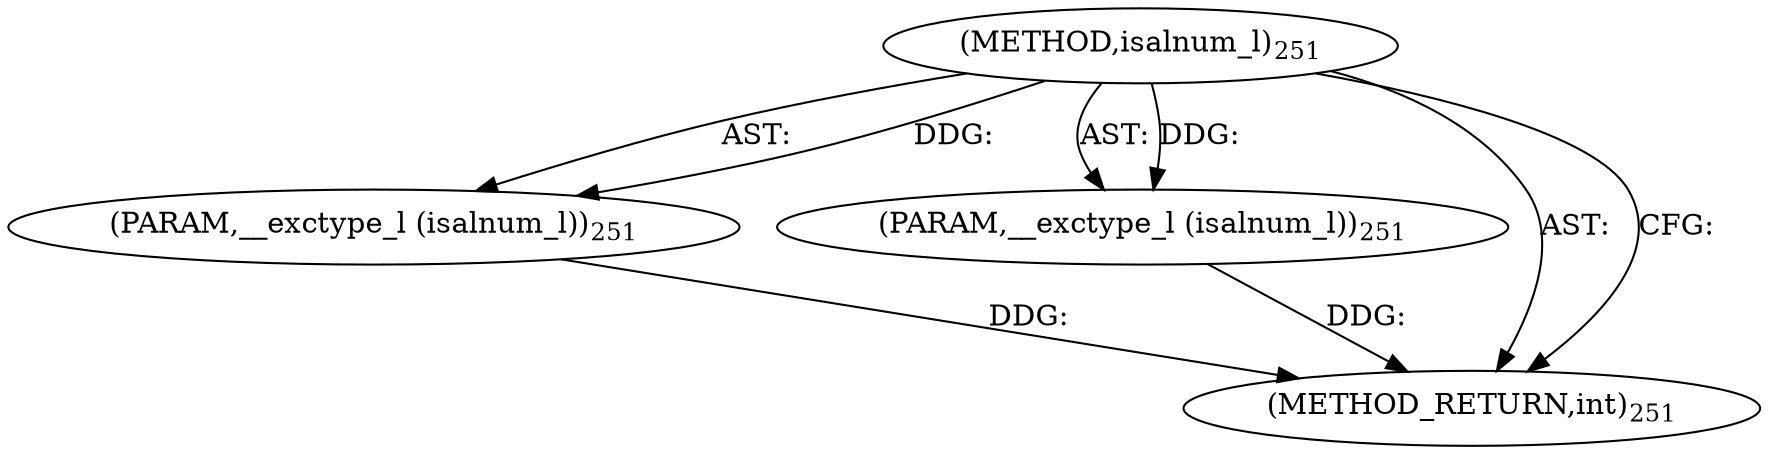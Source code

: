 digraph "isalnum_l" {  
"3003" [label = <(METHOD,isalnum_l)<SUB>251</SUB>> ]
"3004" [label = <(PARAM,__exctype_l (isalnum_l))<SUB>251</SUB>> ]
"3005" [label = <(PARAM,__exctype_l (isalnum_l))<SUB>251</SUB>> ]
"3006" [label = <(METHOD_RETURN,int)<SUB>251</SUB>> ]
  "3003" -> "3004"  [ label = "AST: "] 
  "3003" -> "3005"  [ label = "AST: "] 
  "3003" -> "3006"  [ label = "AST: "] 
  "3003" -> "3006"  [ label = "CFG: "] 
  "3004" -> "3006"  [ label = "DDG: "] 
  "3005" -> "3006"  [ label = "DDG: "] 
  "3003" -> "3004"  [ label = "DDG: "] 
  "3003" -> "3005"  [ label = "DDG: "] 
}
